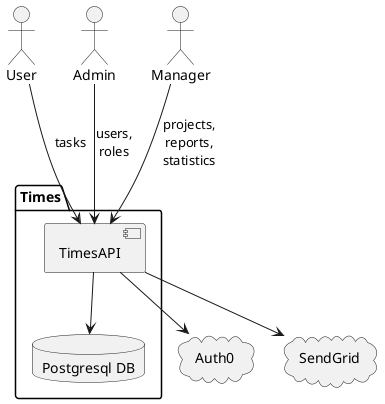 @startuml "Component Diagram"

actor User
actor Admin
actor Manager

package "Times" {
  [TimesAPI] 
  database "Postgresql DB" as DB

  [TimesAPI] --> DB
}

cloud "Auth0" as auth0 {

}

cloud "SendGrid" as sendgrid {

}

User --> [TimesAPI] : tasks
Admin --> [TimesAPI] : users,\nroles
Manager --> [TimesAPI] : projects,\nreports,\nstatistics
[TimesAPI] --> auth0
[TimesAPI] --> sendgrid 

@enduml
